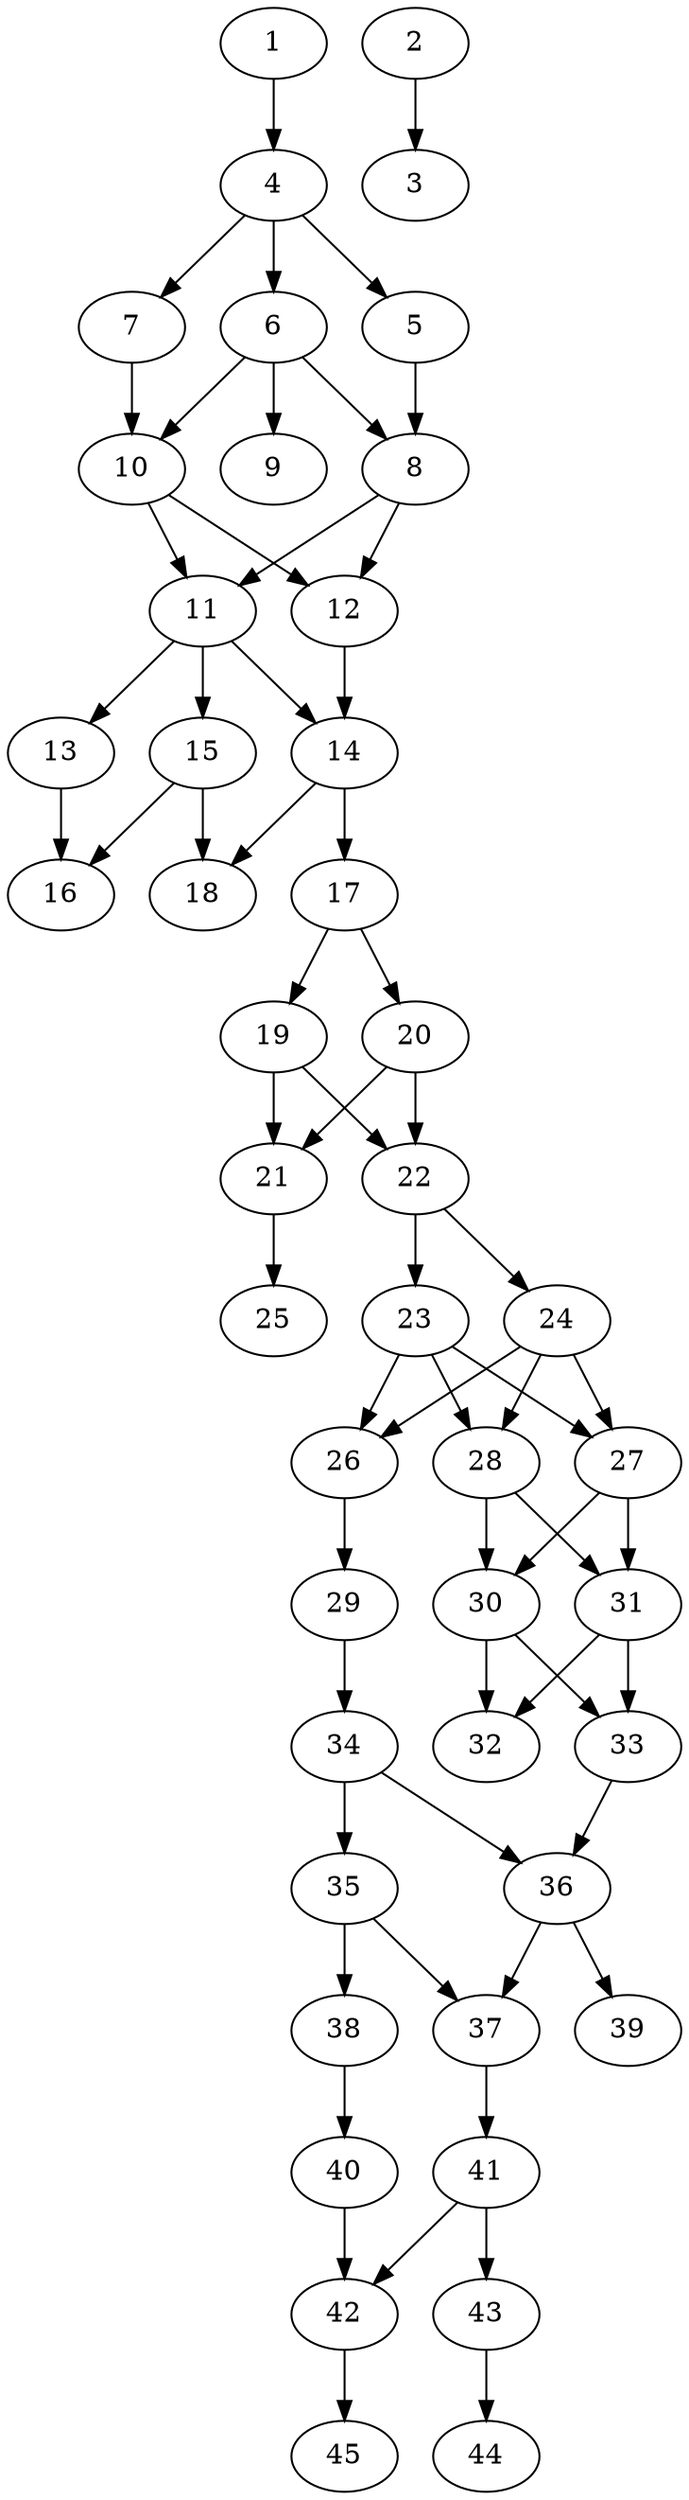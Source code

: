 // DAG automatically generated by daggen at Thu Oct  3 14:07:23 2019
// ./daggen --dot -n 45 --ccr 0.5 --fat 0.3 --regular 0.7 --density 0.6 --mindata 5242880 --maxdata 52428800 
digraph G {
  1 [size="24832000", alpha="0.19", expect_size="12416000"] 
  1 -> 4 [size ="12416000"]
  2 [size="43147264", alpha="0.05", expect_size="21573632"] 
  2 -> 3 [size ="21573632"]
  3 [size="66791424", alpha="0.08", expect_size="33395712"] 
  4 [size="53770240", alpha="0.01", expect_size="26885120"] 
  4 -> 5 [size ="26885120"]
  4 -> 6 [size ="26885120"]
  4 -> 7 [size ="26885120"]
  5 [size="77916160", alpha="0.03", expect_size="38958080"] 
  5 -> 8 [size ="38958080"]
  6 [size="50118656", alpha="0.09", expect_size="25059328"] 
  6 -> 8 [size ="25059328"]
  6 -> 9 [size ="25059328"]
  6 -> 10 [size ="25059328"]
  7 [size="103710720", alpha="0.09", expect_size="51855360"] 
  7 -> 10 [size ="51855360"]
  8 [size="54474752", alpha="0.01", expect_size="27237376"] 
  8 -> 11 [size ="27237376"]
  8 -> 12 [size ="27237376"]
  9 [size="22753280", alpha="0.06", expect_size="11376640"] 
  10 [size="22523904", alpha="0.14", expect_size="11261952"] 
  10 -> 11 [size ="11261952"]
  10 -> 12 [size ="11261952"]
  11 [size="30588928", alpha="0.17", expect_size="15294464"] 
  11 -> 13 [size ="15294464"]
  11 -> 14 [size ="15294464"]
  11 -> 15 [size ="15294464"]
  12 [size="23730176", alpha="0.19", expect_size="11865088"] 
  12 -> 14 [size ="11865088"]
  13 [size="48592896", alpha="0.15", expect_size="24296448"] 
  13 -> 16 [size ="24296448"]
  14 [size="86360064", alpha="0.04", expect_size="43180032"] 
  14 -> 17 [size ="43180032"]
  14 -> 18 [size ="43180032"]
  15 [size="91140096", alpha="0.18", expect_size="45570048"] 
  15 -> 16 [size ="45570048"]
  15 -> 18 [size ="45570048"]
  16 [size="12980224", alpha="0.12", expect_size="6490112"] 
  17 [size="54376448", alpha="0.01", expect_size="27188224"] 
  17 -> 19 [size ="27188224"]
  17 -> 20 [size ="27188224"]
  18 [size="97855488", alpha="0.10", expect_size="48927744"] 
  19 [size="100419584", alpha="0.12", expect_size="50209792"] 
  19 -> 21 [size ="50209792"]
  19 -> 22 [size ="50209792"]
  20 [size="32231424", alpha="0.01", expect_size="16115712"] 
  20 -> 21 [size ="16115712"]
  20 -> 22 [size ="16115712"]
  21 [size="99510272", alpha="0.13", expect_size="49755136"] 
  21 -> 25 [size ="49755136"]
  22 [size="84971520", alpha="0.13", expect_size="42485760"] 
  22 -> 23 [size ="42485760"]
  22 -> 24 [size ="42485760"]
  23 [size="80664576", alpha="0.04", expect_size="40332288"] 
  23 -> 26 [size ="40332288"]
  23 -> 27 [size ="40332288"]
  23 -> 28 [size ="40332288"]
  24 [size="59088896", alpha="0.04", expect_size="29544448"] 
  24 -> 26 [size ="29544448"]
  24 -> 27 [size ="29544448"]
  24 -> 28 [size ="29544448"]
  25 [size="80232448", alpha="0.19", expect_size="40116224"] 
  26 [size="72652800", alpha="0.02", expect_size="36326400"] 
  26 -> 29 [size ="36326400"]
  27 [size="33251328", alpha="0.05", expect_size="16625664"] 
  27 -> 30 [size ="16625664"]
  27 -> 31 [size ="16625664"]
  28 [size="38907904", alpha="0.17", expect_size="19453952"] 
  28 -> 30 [size ="19453952"]
  28 -> 31 [size ="19453952"]
  29 [size="85854208", alpha="0.12", expect_size="42927104"] 
  29 -> 34 [size ="42927104"]
  30 [size="45893632", alpha="0.10", expect_size="22946816"] 
  30 -> 32 [size ="22946816"]
  30 -> 33 [size ="22946816"]
  31 [size="50176000", alpha="0.11", expect_size="25088000"] 
  31 -> 32 [size ="25088000"]
  31 -> 33 [size ="25088000"]
  32 [size="18671616", alpha="0.16", expect_size="9335808"] 
  33 [size="78415872", alpha="0.08", expect_size="39207936"] 
  33 -> 36 [size ="39207936"]
  34 [size="96976896", alpha="0.17", expect_size="48488448"] 
  34 -> 35 [size ="48488448"]
  34 -> 36 [size ="48488448"]
  35 [size="23261184", alpha="0.02", expect_size="11630592"] 
  35 -> 37 [size ="11630592"]
  35 -> 38 [size ="11630592"]
  36 [size="19077120", alpha="0.09", expect_size="9538560"] 
  36 -> 37 [size ="9538560"]
  36 -> 39 [size ="9538560"]
  37 [size="29683712", alpha="0.04", expect_size="14841856"] 
  37 -> 41 [size ="14841856"]
  38 [size="53936128", alpha="0.18", expect_size="26968064"] 
  38 -> 40 [size ="26968064"]
  39 [size="41455616", alpha="0.11", expect_size="20727808"] 
  40 [size="98877440", alpha="0.09", expect_size="49438720"] 
  40 -> 42 [size ="49438720"]
  41 [size="49502208", alpha="0.05", expect_size="24751104"] 
  41 -> 42 [size ="24751104"]
  41 -> 43 [size ="24751104"]
  42 [size="102172672", alpha="0.18", expect_size="51086336"] 
  42 -> 45 [size ="51086336"]
  43 [size="81393664", alpha="0.05", expect_size="40696832"] 
  43 -> 44 [size ="40696832"]
  44 [size="25270272", alpha="0.03", expect_size="12635136"] 
  45 [size="104048640", alpha="0.15", expect_size="52024320"] 
}
